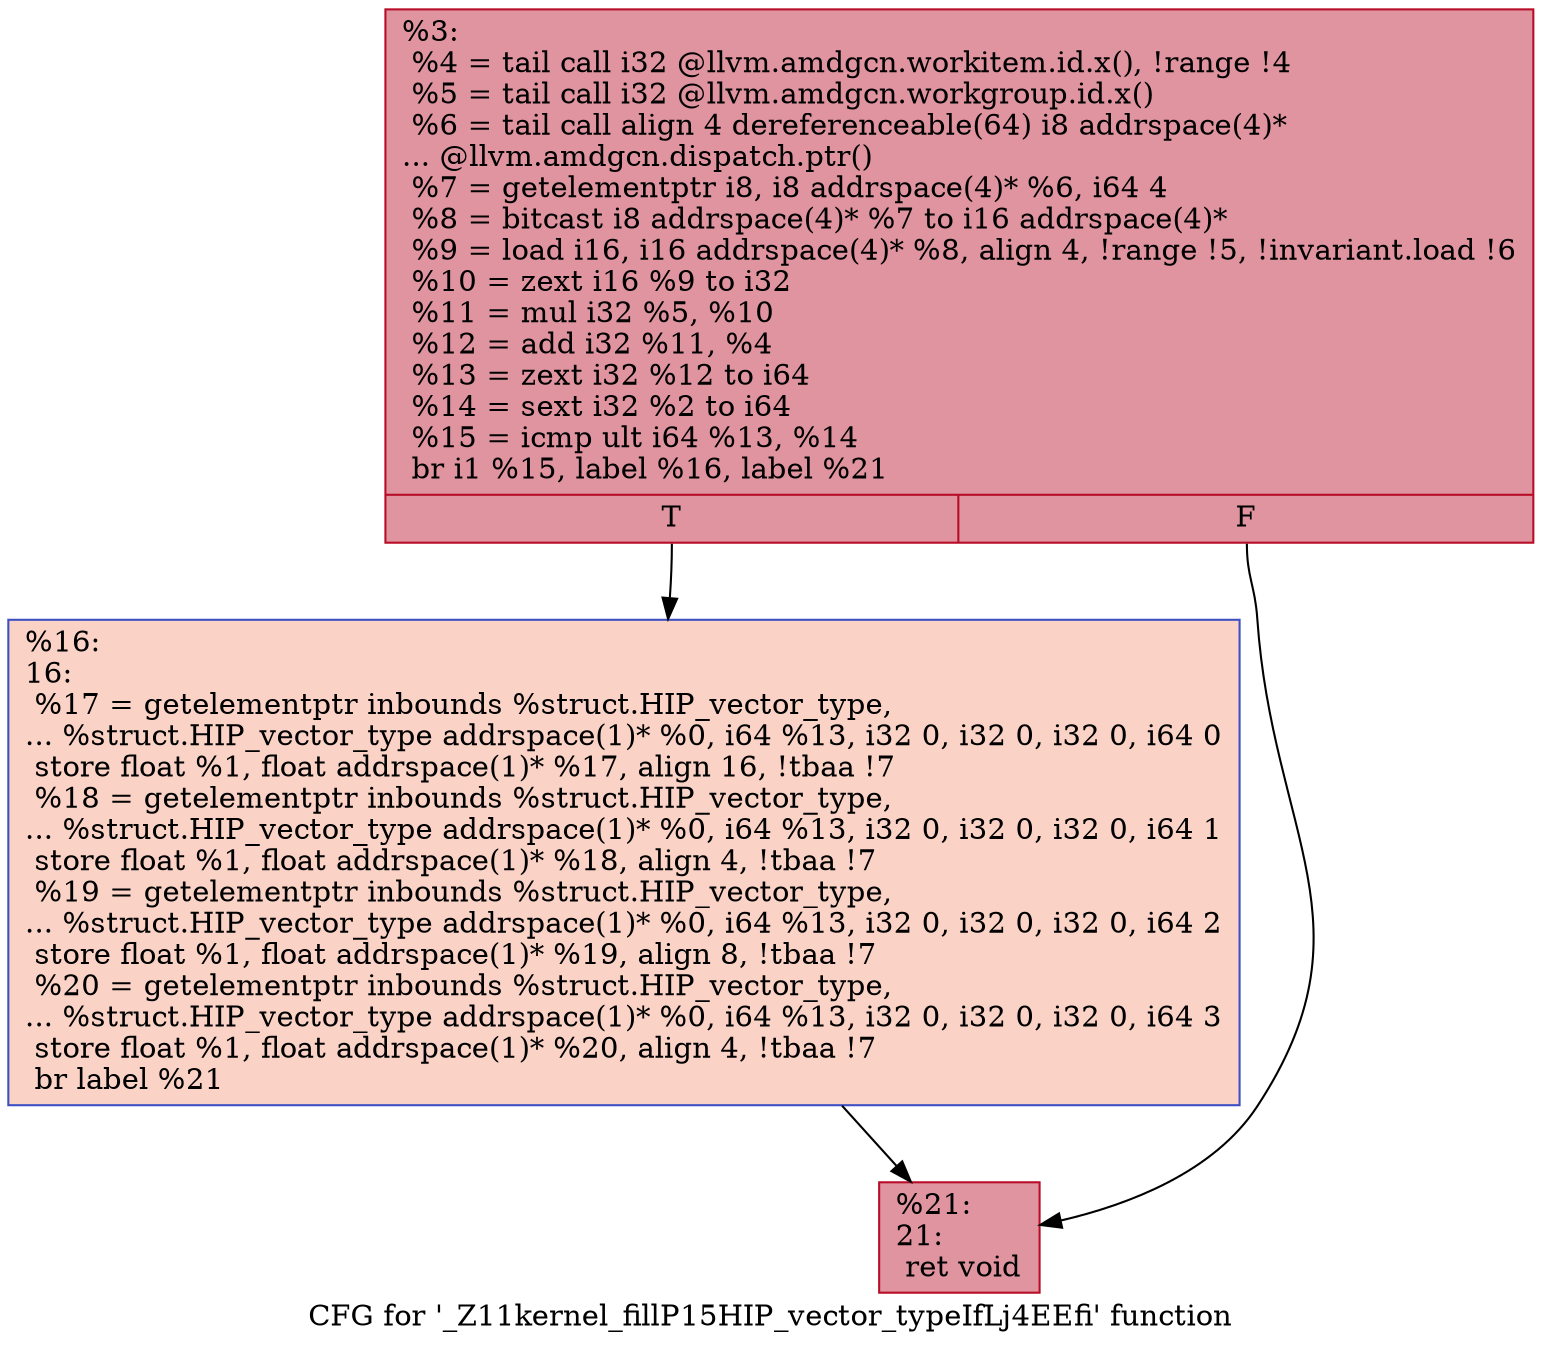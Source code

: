 digraph "CFG for '_Z11kernel_fillP15HIP_vector_typeIfLj4EEfi' function" {
	label="CFG for '_Z11kernel_fillP15HIP_vector_typeIfLj4EEfi' function";

	Node0x49a6c50 [shape=record,color="#b70d28ff", style=filled, fillcolor="#b70d2870",label="{%3:\l  %4 = tail call i32 @llvm.amdgcn.workitem.id.x(), !range !4\l  %5 = tail call i32 @llvm.amdgcn.workgroup.id.x()\l  %6 = tail call align 4 dereferenceable(64) i8 addrspace(4)*\l... @llvm.amdgcn.dispatch.ptr()\l  %7 = getelementptr i8, i8 addrspace(4)* %6, i64 4\l  %8 = bitcast i8 addrspace(4)* %7 to i16 addrspace(4)*\l  %9 = load i16, i16 addrspace(4)* %8, align 4, !range !5, !invariant.load !6\l  %10 = zext i16 %9 to i32\l  %11 = mul i32 %5, %10\l  %12 = add i32 %11, %4\l  %13 = zext i32 %12 to i64\l  %14 = sext i32 %2 to i64\l  %15 = icmp ult i64 %13, %14\l  br i1 %15, label %16, label %21\l|{<s0>T|<s1>F}}"];
	Node0x49a6c50:s0 -> Node0x49aa860;
	Node0x49a6c50:s1 -> Node0x49abb00;
	Node0x49aa860 [shape=record,color="#3d50c3ff", style=filled, fillcolor="#f59c7d70",label="{%16:\l16:                                               \l  %17 = getelementptr inbounds %struct.HIP_vector_type,\l... %struct.HIP_vector_type addrspace(1)* %0, i64 %13, i32 0, i32 0, i32 0, i64 0\l  store float %1, float addrspace(1)* %17, align 16, !tbaa !7\l  %18 = getelementptr inbounds %struct.HIP_vector_type,\l... %struct.HIP_vector_type addrspace(1)* %0, i64 %13, i32 0, i32 0, i32 0, i64 1\l  store float %1, float addrspace(1)* %18, align 4, !tbaa !7\l  %19 = getelementptr inbounds %struct.HIP_vector_type,\l... %struct.HIP_vector_type addrspace(1)* %0, i64 %13, i32 0, i32 0, i32 0, i64 2\l  store float %1, float addrspace(1)* %19, align 8, !tbaa !7\l  %20 = getelementptr inbounds %struct.HIP_vector_type,\l... %struct.HIP_vector_type addrspace(1)* %0, i64 %13, i32 0, i32 0, i32 0, i64 3\l  store float %1, float addrspace(1)* %20, align 4, !tbaa !7\l  br label %21\l}"];
	Node0x49aa860 -> Node0x49abb00;
	Node0x49abb00 [shape=record,color="#b70d28ff", style=filled, fillcolor="#b70d2870",label="{%21:\l21:                                               \l  ret void\l}"];
}
